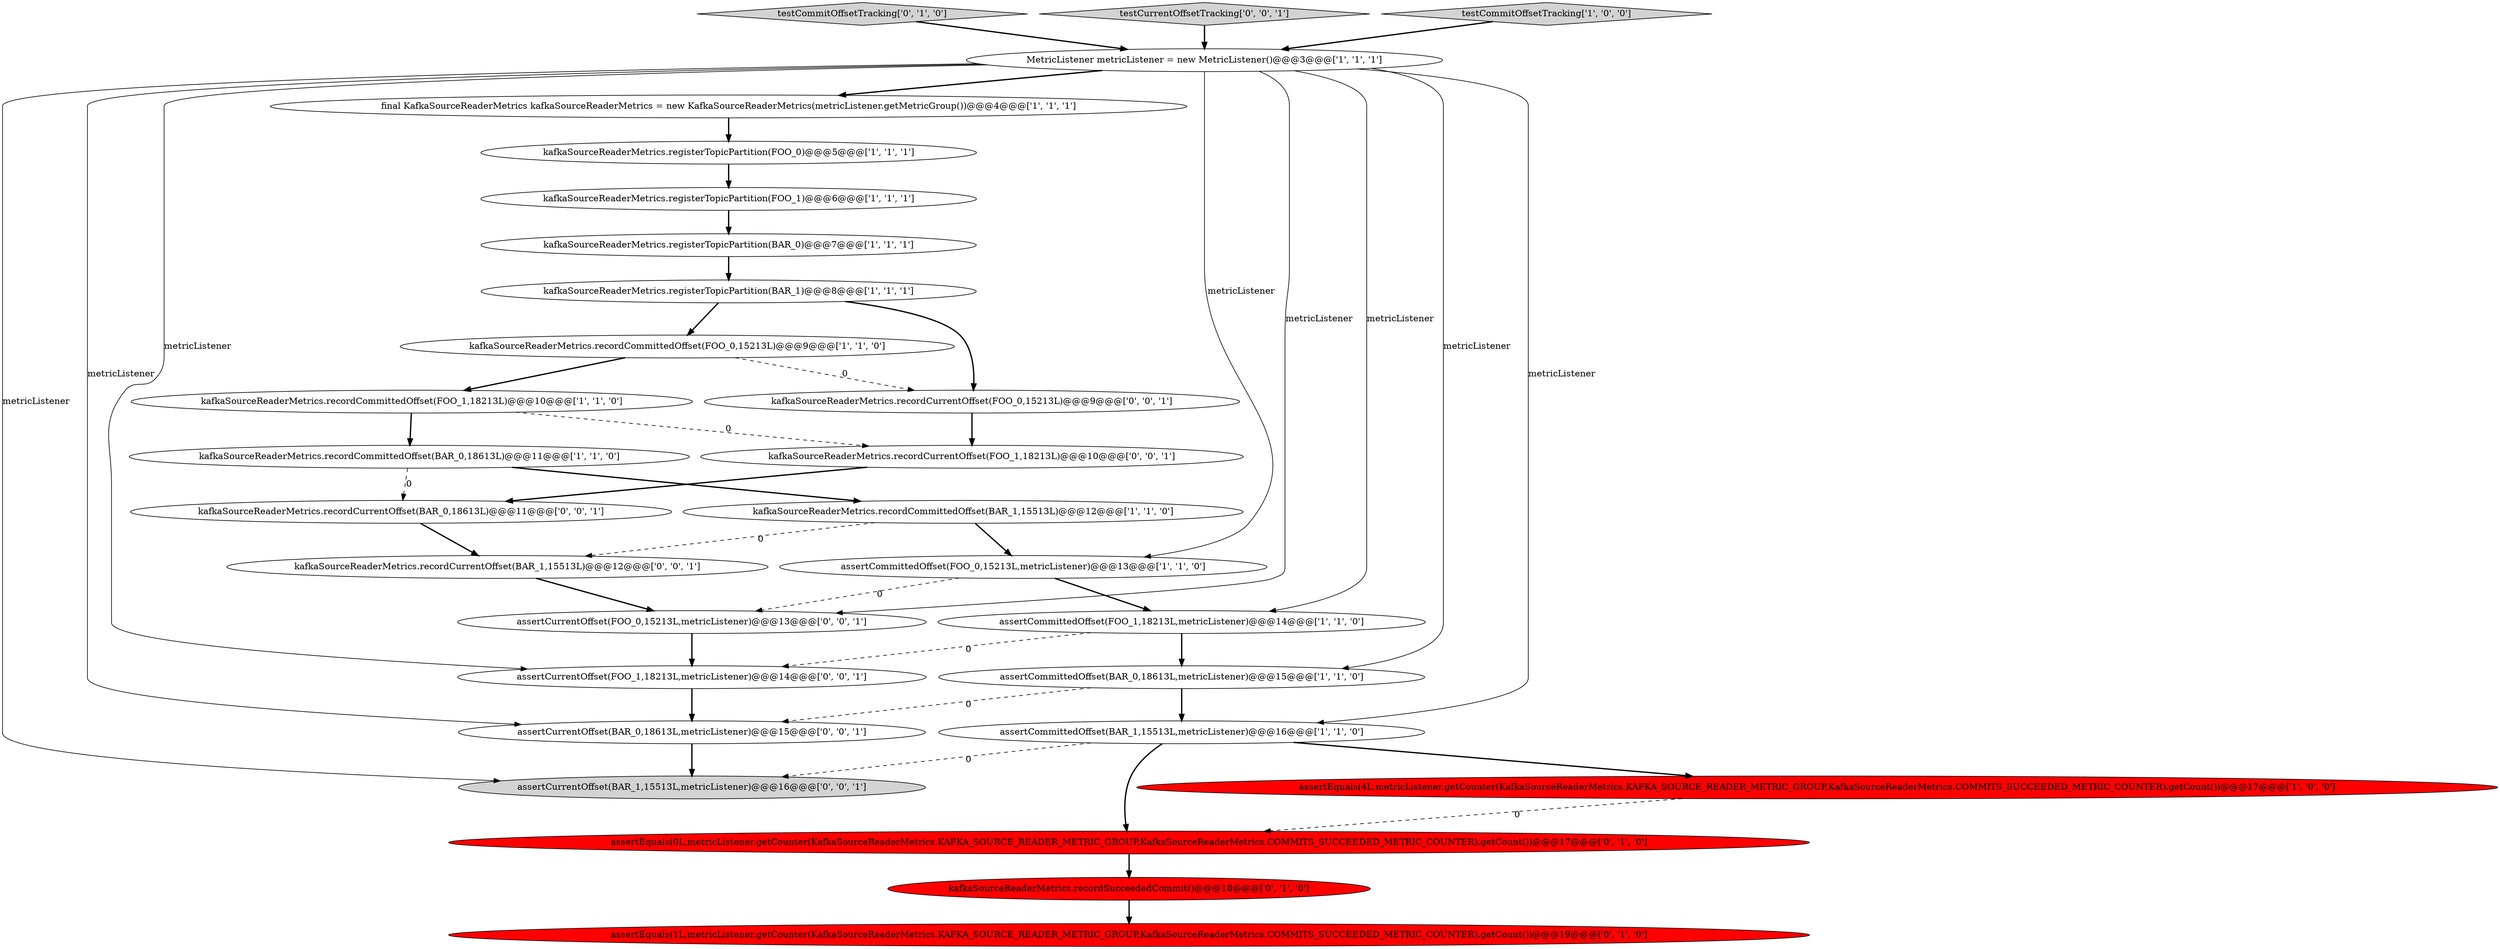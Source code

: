 digraph {
15 [style = filled, label = "final KafkaSourceReaderMetrics kafkaSourceReaderMetrics = new KafkaSourceReaderMetrics(metricListener.getMetricGroup())@@@4@@@['1', '1', '1']", fillcolor = white, shape = ellipse image = "AAA0AAABBB1BBB"];
12 [style = filled, label = "assertCommittedOffset(BAR_0,18613L,metricListener)@@@15@@@['1', '1', '0']", fillcolor = white, shape = ellipse image = "AAA0AAABBB1BBB"];
1 [style = filled, label = "kafkaSourceReaderMetrics.registerTopicPartition(FOO_1)@@@6@@@['1', '1', '1']", fillcolor = white, shape = ellipse image = "AAA0AAABBB1BBB"];
4 [style = filled, label = "kafkaSourceReaderMetrics.recordCommittedOffset(BAR_0,18613L)@@@11@@@['1', '1', '0']", fillcolor = white, shape = ellipse image = "AAA0AAABBB1BBB"];
18 [style = filled, label = "assertEquals(0L,metricListener.getCounter(KafkaSourceReaderMetrics.KAFKA_SOURCE_READER_METRIC_GROUP,KafkaSourceReaderMetrics.COMMITS_SUCCEEDED_METRIC_COUNTER).getCount())@@@17@@@['0', '1', '0']", fillcolor = red, shape = ellipse image = "AAA1AAABBB2BBB"];
2 [style = filled, label = "kafkaSourceReaderMetrics.recordCommittedOffset(FOO_1,18213L)@@@10@@@['1', '1', '0']", fillcolor = white, shape = ellipse image = "AAA0AAABBB1BBB"];
17 [style = filled, label = "testCommitOffsetTracking['0', '1', '0']", fillcolor = lightgray, shape = diamond image = "AAA0AAABBB2BBB"];
7 [style = filled, label = "kafkaSourceReaderMetrics.registerTopicPartition(BAR_1)@@@8@@@['1', '1', '1']", fillcolor = white, shape = ellipse image = "AAA0AAABBB1BBB"];
24 [style = filled, label = "assertCurrentOffset(FOO_1,18213L,metricListener)@@@14@@@['0', '0', '1']", fillcolor = white, shape = ellipse image = "AAA0AAABBB3BBB"];
23 [style = filled, label = "testCurrentOffsetTracking['0', '0', '1']", fillcolor = lightgray, shape = diamond image = "AAA0AAABBB3BBB"];
10 [style = filled, label = "testCommitOffsetTracking['1', '0', '0']", fillcolor = lightgray, shape = diamond image = "AAA0AAABBB1BBB"];
27 [style = filled, label = "kafkaSourceReaderMetrics.recordCurrentOffset(FOO_1,18213L)@@@10@@@['0', '0', '1']", fillcolor = white, shape = ellipse image = "AAA0AAABBB3BBB"];
8 [style = filled, label = "assertCommittedOffset(FOO_0,15213L,metricListener)@@@13@@@['1', '1', '0']", fillcolor = white, shape = ellipse image = "AAA0AAABBB1BBB"];
11 [style = filled, label = "assertCommittedOffset(BAR_1,15513L,metricListener)@@@16@@@['1', '1', '0']", fillcolor = white, shape = ellipse image = "AAA0AAABBB1BBB"];
20 [style = filled, label = "kafkaSourceReaderMetrics.recordCurrentOffset(BAR_1,15513L)@@@12@@@['0', '0', '1']", fillcolor = white, shape = ellipse image = "AAA0AAABBB3BBB"];
9 [style = filled, label = "assertCommittedOffset(FOO_1,18213L,metricListener)@@@14@@@['1', '1', '0']", fillcolor = white, shape = ellipse image = "AAA0AAABBB1BBB"];
13 [style = filled, label = "kafkaSourceReaderMetrics.recordCommittedOffset(FOO_0,15213L)@@@9@@@['1', '1', '0']", fillcolor = white, shape = ellipse image = "AAA0AAABBB1BBB"];
25 [style = filled, label = "kafkaSourceReaderMetrics.recordCurrentOffset(BAR_0,18613L)@@@11@@@['0', '0', '1']", fillcolor = white, shape = ellipse image = "AAA0AAABBB3BBB"];
22 [style = filled, label = "assertCurrentOffset(BAR_0,18613L,metricListener)@@@15@@@['0', '0', '1']", fillcolor = white, shape = ellipse image = "AAA0AAABBB3BBB"];
28 [style = filled, label = "assertCurrentOffset(BAR_1,15513L,metricListener)@@@16@@@['0', '0', '1']", fillcolor = lightgray, shape = ellipse image = "AAA0AAABBB3BBB"];
0 [style = filled, label = "kafkaSourceReaderMetrics.registerTopicPartition(FOO_0)@@@5@@@['1', '1', '1']", fillcolor = white, shape = ellipse image = "AAA0AAABBB1BBB"];
19 [style = filled, label = "assertEquals(1L,metricListener.getCounter(KafkaSourceReaderMetrics.KAFKA_SOURCE_READER_METRIC_GROUP,KafkaSourceReaderMetrics.COMMITS_SUCCEEDED_METRIC_COUNTER).getCount())@@@19@@@['0', '1', '0']", fillcolor = red, shape = ellipse image = "AAA1AAABBB2BBB"];
6 [style = filled, label = "kafkaSourceReaderMetrics.registerTopicPartition(BAR_0)@@@7@@@['1', '1', '1']", fillcolor = white, shape = ellipse image = "AAA0AAABBB1BBB"];
3 [style = filled, label = "assertEquals(4L,metricListener.getCounter(KafkaSourceReaderMetrics.KAFKA_SOURCE_READER_METRIC_GROUP,KafkaSourceReaderMetrics.COMMITS_SUCCEEDED_METRIC_COUNTER).getCount())@@@17@@@['1', '0', '0']", fillcolor = red, shape = ellipse image = "AAA1AAABBB1BBB"];
14 [style = filled, label = "MetricListener metricListener = new MetricListener()@@@3@@@['1', '1', '1']", fillcolor = white, shape = ellipse image = "AAA0AAABBB1BBB"];
21 [style = filled, label = "kafkaSourceReaderMetrics.recordCurrentOffset(FOO_0,15213L)@@@9@@@['0', '0', '1']", fillcolor = white, shape = ellipse image = "AAA0AAABBB3BBB"];
16 [style = filled, label = "kafkaSourceReaderMetrics.recordSucceededCommit()@@@18@@@['0', '1', '0']", fillcolor = red, shape = ellipse image = "AAA1AAABBB2BBB"];
26 [style = filled, label = "assertCurrentOffset(FOO_0,15213L,metricListener)@@@13@@@['0', '0', '1']", fillcolor = white, shape = ellipse image = "AAA0AAABBB3BBB"];
5 [style = filled, label = "kafkaSourceReaderMetrics.recordCommittedOffset(BAR_1,15513L)@@@12@@@['1', '1', '0']", fillcolor = white, shape = ellipse image = "AAA0AAABBB1BBB"];
7->13 [style = bold, label=""];
5->8 [style = bold, label=""];
14->9 [style = solid, label="metricListener"];
9->24 [style = dashed, label="0"];
10->14 [style = bold, label=""];
21->27 [style = bold, label=""];
14->26 [style = solid, label="metricListener"];
20->26 [style = bold, label=""];
14->22 [style = solid, label="metricListener"];
3->18 [style = dashed, label="0"];
12->11 [style = bold, label=""];
2->27 [style = dashed, label="0"];
14->11 [style = solid, label="metricListener"];
14->28 [style = solid, label="metricListener"];
22->28 [style = bold, label=""];
14->12 [style = solid, label="metricListener"];
14->24 [style = solid, label="metricListener"];
16->19 [style = bold, label=""];
26->24 [style = bold, label=""];
24->22 [style = bold, label=""];
2->4 [style = bold, label=""];
11->18 [style = bold, label=""];
5->20 [style = dashed, label="0"];
23->14 [style = bold, label=""];
4->25 [style = dashed, label="0"];
11->28 [style = dashed, label="0"];
25->20 [style = bold, label=""];
1->6 [style = bold, label=""];
13->21 [style = dashed, label="0"];
11->3 [style = bold, label=""];
17->14 [style = bold, label=""];
0->1 [style = bold, label=""];
14->8 [style = solid, label="metricListener"];
15->0 [style = bold, label=""];
12->22 [style = dashed, label="0"];
8->9 [style = bold, label=""];
7->21 [style = bold, label=""];
14->15 [style = bold, label=""];
9->12 [style = bold, label=""];
6->7 [style = bold, label=""];
4->5 [style = bold, label=""];
27->25 [style = bold, label=""];
13->2 [style = bold, label=""];
8->26 [style = dashed, label="0"];
18->16 [style = bold, label=""];
}
